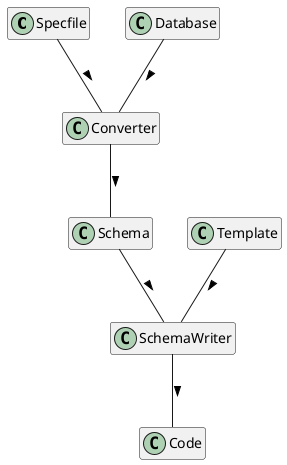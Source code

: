 @startuml
' Input
class Specfile
class Database

' Internal Data
class Schema
class Template

' Processors
class Converter
class SchemaWriter

' Output
class Code

Specfile -- Converter : >
Database -- Converter : >
Converter -- Schema : >
Schema -- SchemaWriter : >
Template -- SchemaWriter : >
SchemaWriter -- Code : >

hide member
@enduml
